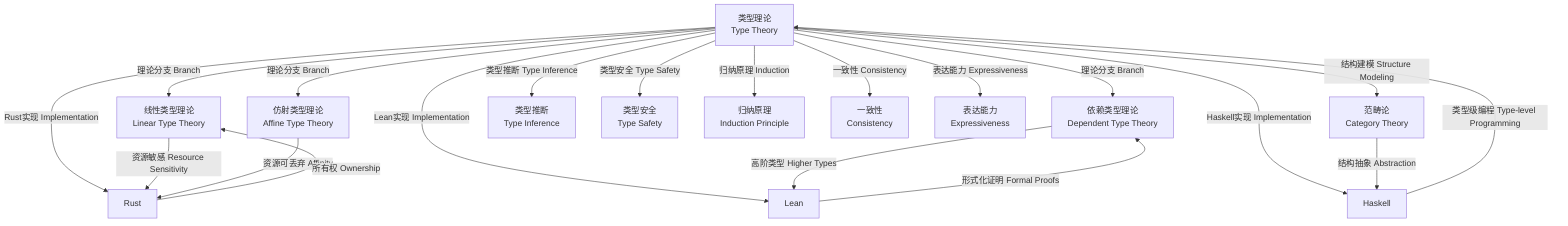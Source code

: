 graph TD
  A["类型理论\nType Theory"]
  B["线性类型理论\nLinear Type Theory"]
  C["仿射类型理论\nAffine Type Theory"]
  D["依赖类型理论\nDependent Type Theory"]
  E["范畴论\nCategory Theory"]
  F["Haskell"]
  G["Rust"]
  H["Lean"]
  I["类型推断\nType Inference"]
  J["类型安全\nType Safety"]
  K["归纳原理\nInduction Principle"]
  L["一致性\nConsistency"]
  M["表达能力\nExpressiveness"]

  A -- "理论分支 Branch" --> B
  A -- "理论分支 Branch" --> C
  A -- "理论分支 Branch" --> D
  A -- "结构建模 Structure Modeling" --> E
  A -- "类型推断 Type Inference" --> I
  A -- "类型安全 Type Safety" --> J
  A -- "归纳原理 Induction" --> K
  A -- "一致性 Consistency" --> L
  A -- "表达能力 Expressiveness" --> M
  A -- "Haskell实现 Implementation" --> F
  A -- "Rust实现 Implementation" --> G
  A -- "Lean实现 Implementation" --> H
  B -- "资源敏感 Resource Sensitivity" --> G
  C -- "资源可丢弃 Affinity" --> G
  D -- "高阶类型 Higher Types" --> H
  E -- "结构抽象 Abstraction" --> F
  F -- "类型级编程 Type-level Programming" --> A
  G -- "所有权 Ownership" --> B
  H -- "形式化证明 Formal Proofs" --> D
  %% #TypeTheory-1 #TypeTheory-1.10 知识图谱 Knowledge Graph